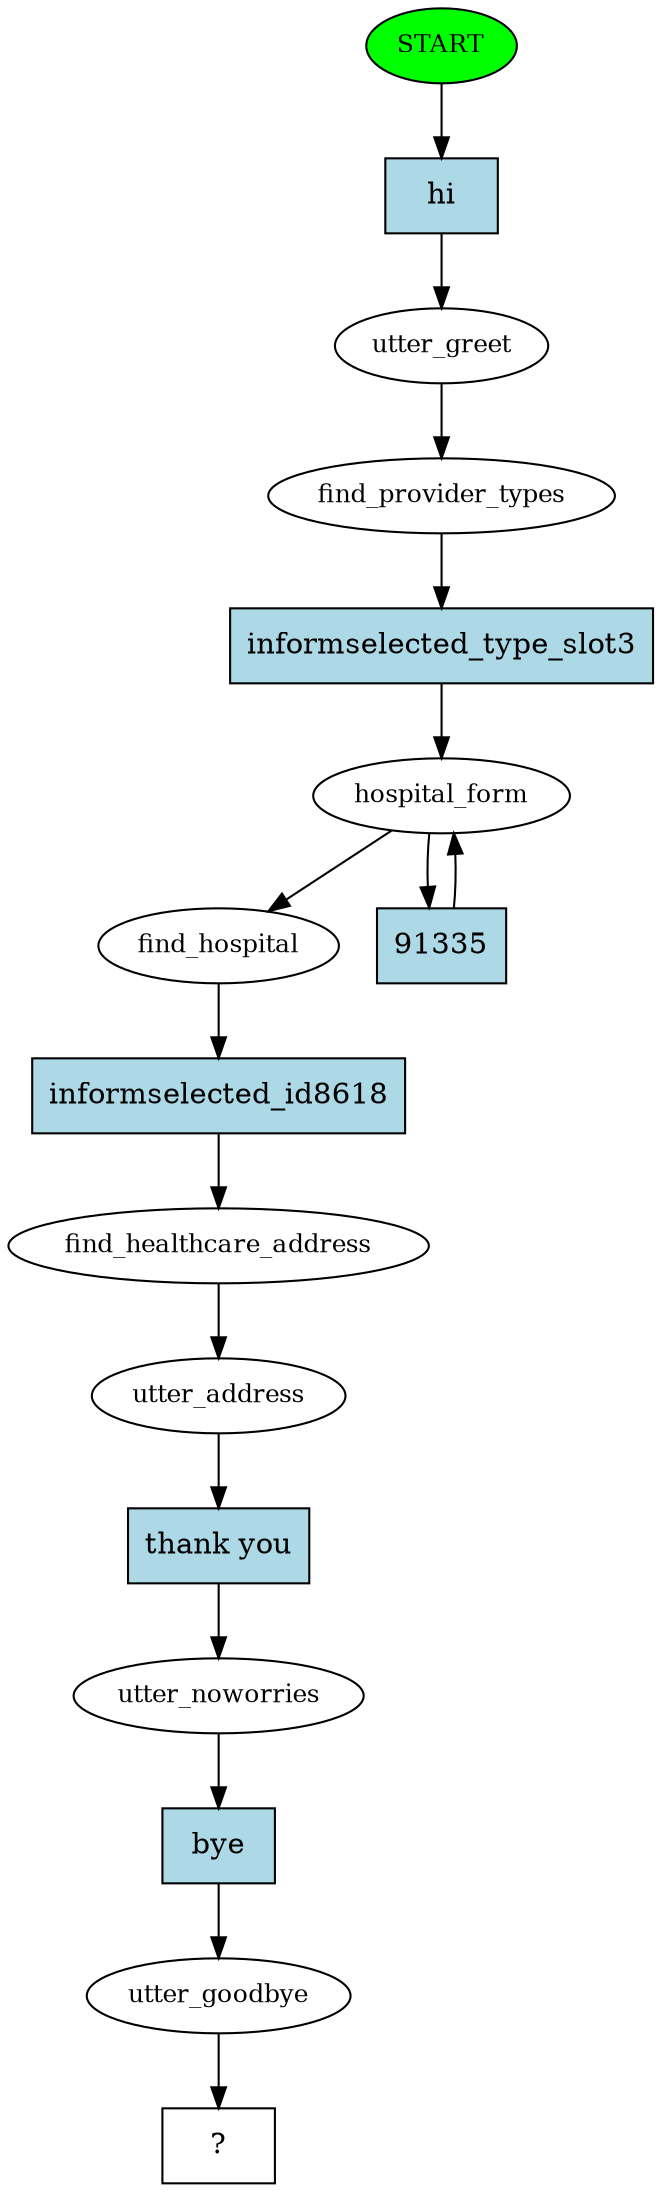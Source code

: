 digraph  {
0 [label=START, fillcolor=green, style=filled, fontsize=12, class="start active"];
1 [label=utter_greet, fontsize=12, class=active];
2 [label=find_provider_types, fontsize=12, class=active];
3 [label=hospital_form, fontsize=12, class=active];
5 [label=find_hospital, fontsize=12, class=active];
6 [label=find_healthcare_address, fontsize=12, class=active];
7 [label=utter_address, fontsize=12, class=active];
8 [label=utter_noworries, fontsize=12, class=active];
9 [label=utter_goodbye, fontsize=12, class=active];
10 [label="  ?  ", shape=rect, class="intent dashed active"];
11 [label=hi, shape=rect, style=filled, fillcolor=lightblue, class="intent active"];
12 [label=informselected_type_slot3, shape=rect, style=filled, fillcolor=lightblue, class="intent active"];
13 [label=91335, shape=rect, style=filled, fillcolor=lightblue, class="intent active"];
14 [label=informselected_id8618, shape=rect, style=filled, fillcolor=lightblue, class="intent active"];
15 [label="thank you", shape=rect, style=filled, fillcolor=lightblue, class="intent active"];
16 [label=bye, shape=rect, style=filled, fillcolor=lightblue, class="intent active"];
0 -> 11  [key=0, class=active];
1 -> 2  [key=NONE, label="", class=active];
2 -> 12  [key=0, class=active];
3 -> 5  [key=NONE, label="", class=active];
3 -> 13  [key=0, class=active];
5 -> 14  [key=0, class=active];
6 -> 7  [key=NONE, label="", class=active];
7 -> 15  [key=0, class=active];
8 -> 16  [key=0, class=active];
9 -> 10  [key=NONE, label="", class=active];
11 -> 1  [key=0, class=active];
12 -> 3  [key=0, class=active];
13 -> 3  [key=0, class=active];
14 -> 6  [key=0, class=active];
15 -> 8  [key=0, class=active];
16 -> 9  [key=0, class=active];
}
